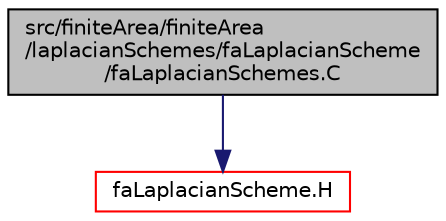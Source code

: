 digraph "src/finiteArea/finiteArea/laplacianSchemes/faLaplacianScheme/faLaplacianSchemes.C"
{
  bgcolor="transparent";
  edge [fontname="Helvetica",fontsize="10",labelfontname="Helvetica",labelfontsize="10"];
  node [fontname="Helvetica",fontsize="10",shape=record];
  Node1 [label="src/finiteArea/finiteArea\l/laplacianSchemes/faLaplacianScheme\l/faLaplacianSchemes.C",height=0.2,width=0.4,color="black", fillcolor="grey75", style="filled" fontcolor="black"];
  Node1 -> Node2 [color="midnightblue",fontsize="10",style="solid",fontname="Helvetica"];
  Node2 [label="faLaplacianScheme.H",height=0.2,width=0.4,color="red",URL="$faLaplacianScheme_8H.html"];
}
